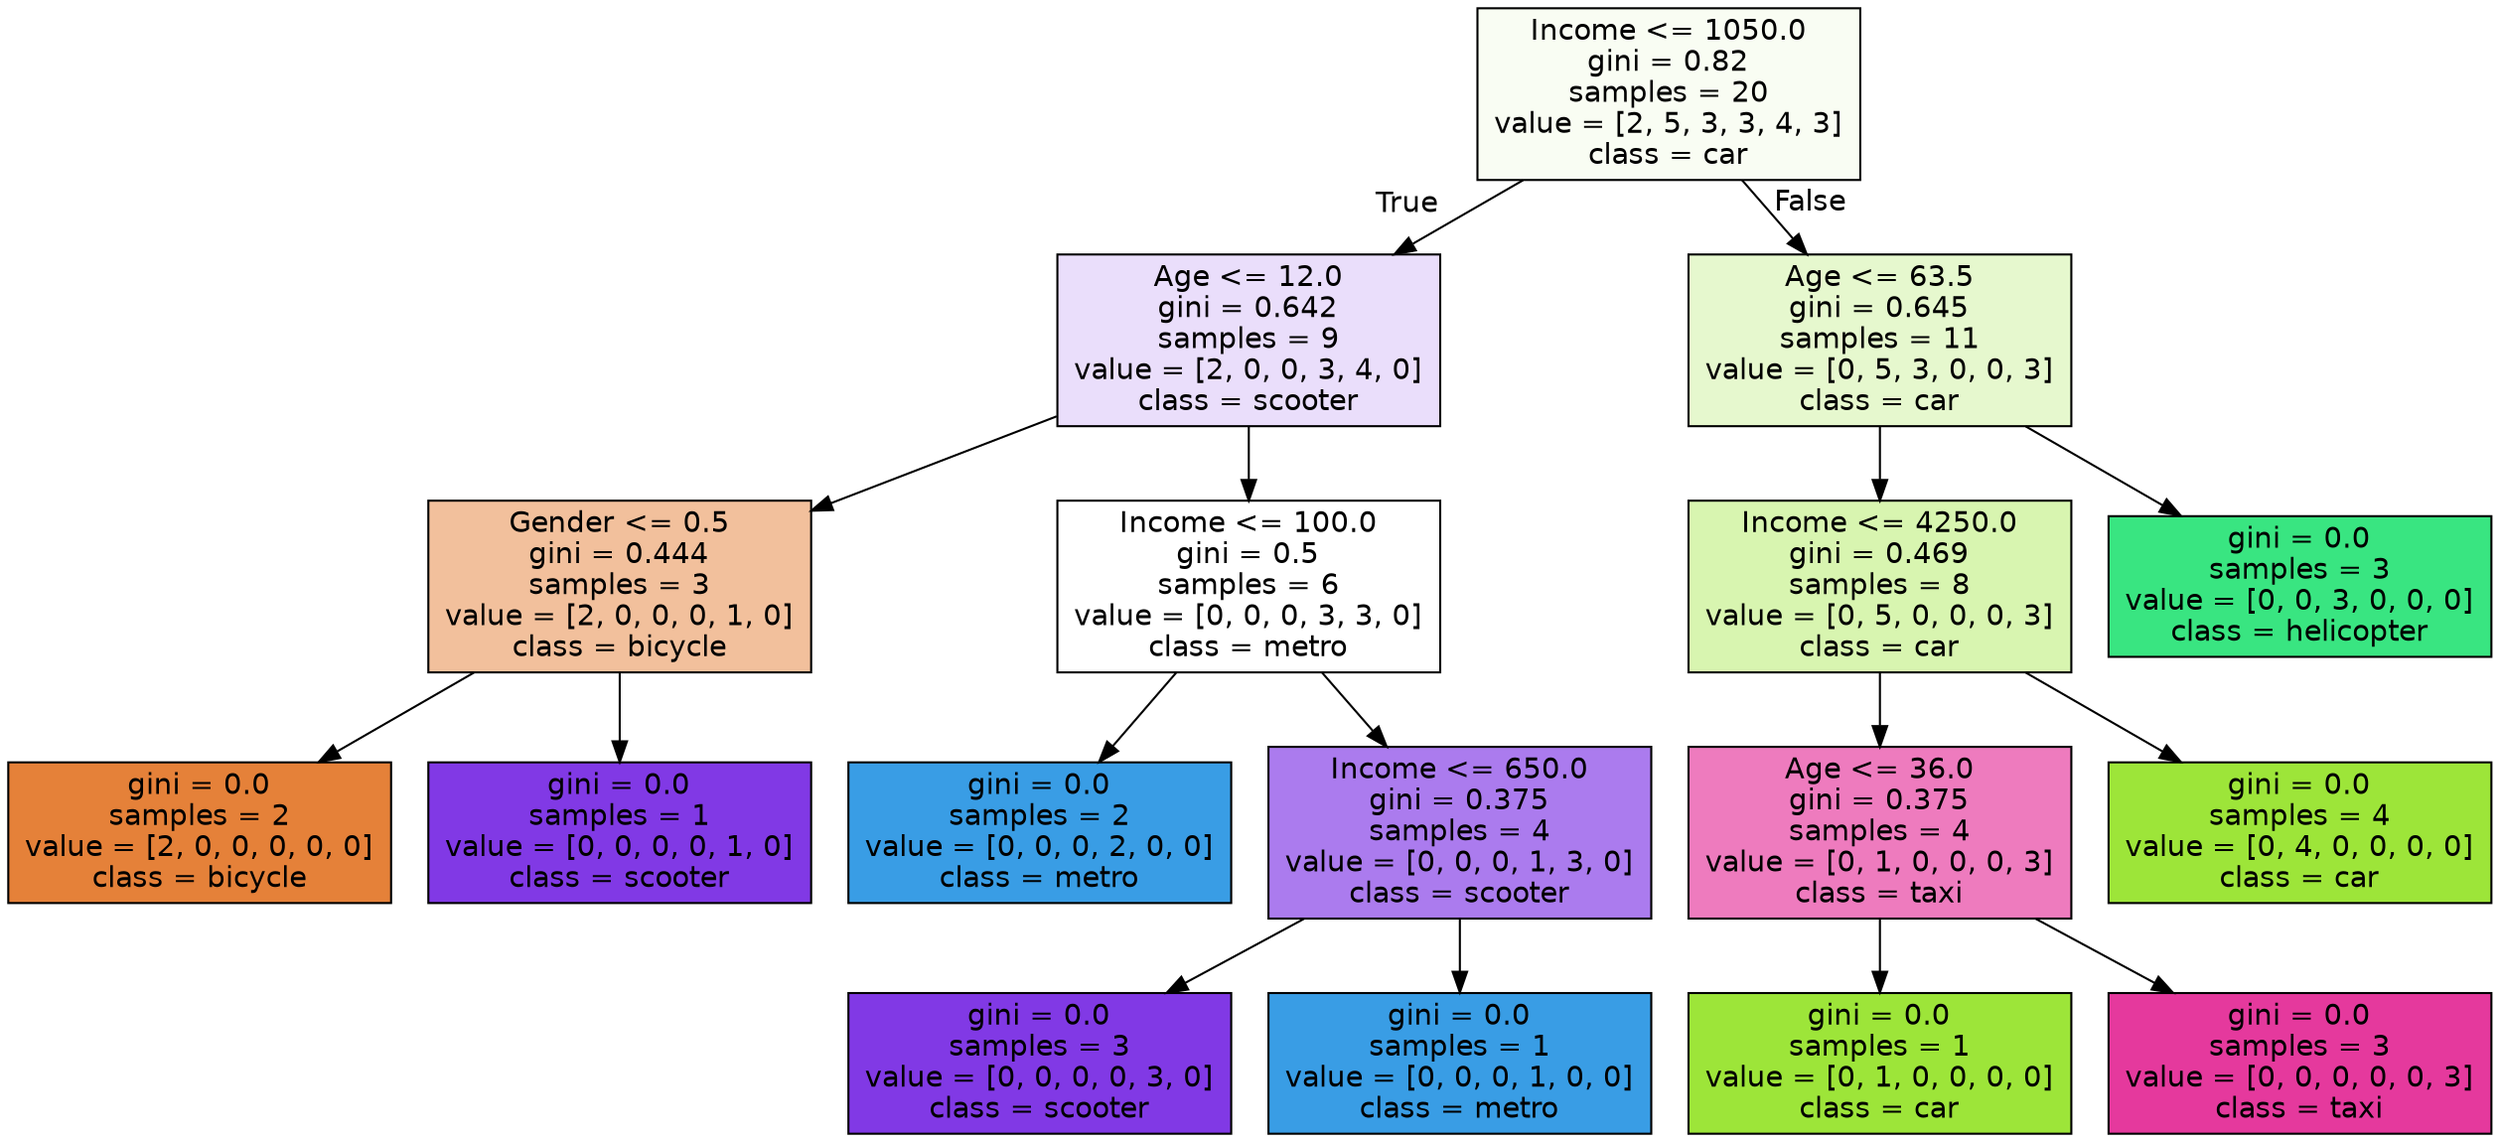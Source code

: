 digraph Tree {
node [shape=box, style="filled", color="black", fontname="helvetica"] ;
edge [fontname="helvetica"] ;
0 [label="Income <= 1050.0\ngini = 0.82\nsamples = 20\nvalue = [2, 5, 3, 3, 4, 3]\nclass = car", fillcolor="#f9fdf3"] ;
1 [label="Age <= 12.0\ngini = 0.642\nsamples = 9\nvalue = [2, 0, 0, 3, 4, 0]\nclass = scooter", fillcolor="#eadefb"] ;
0 -> 1 [labeldistance=2.5, labelangle=45, headlabel="True"] ;
2 [label="Gender <= 0.5\ngini = 0.444\nsamples = 3\nvalue = [2, 0, 0, 0, 1, 0]\nclass = bicycle", fillcolor="#f2c09c"] ;
1 -> 2 ;
3 [label="gini = 0.0\nsamples = 2\nvalue = [2, 0, 0, 0, 0, 0]\nclass = bicycle", fillcolor="#e58139"] ;
2 -> 3 ;
4 [label="gini = 0.0\nsamples = 1\nvalue = [0, 0, 0, 0, 1, 0]\nclass = scooter", fillcolor="#8139e5"] ;
2 -> 4 ;
5 [label="Income <= 100.0\ngini = 0.5\nsamples = 6\nvalue = [0, 0, 0, 3, 3, 0]\nclass = metro", fillcolor="#ffffff"] ;
1 -> 5 ;
6 [label="gini = 0.0\nsamples = 2\nvalue = [0, 0, 0, 2, 0, 0]\nclass = metro", fillcolor="#399de5"] ;
5 -> 6 ;
7 [label="Income <= 650.0\ngini = 0.375\nsamples = 4\nvalue = [0, 0, 0, 1, 3, 0]\nclass = scooter", fillcolor="#ab7bee"] ;
5 -> 7 ;
8 [label="gini = 0.0\nsamples = 3\nvalue = [0, 0, 0, 0, 3, 0]\nclass = scooter", fillcolor="#8139e5"] ;
7 -> 8 ;
9 [label="gini = 0.0\nsamples = 1\nvalue = [0, 0, 0, 1, 0, 0]\nclass = metro", fillcolor="#399de5"] ;
7 -> 9 ;
10 [label="Age <= 63.5\ngini = 0.645\nsamples = 11\nvalue = [0, 5, 3, 0, 0, 3]\nclass = car", fillcolor="#e6f8ce"] ;
0 -> 10 [labeldistance=2.5, labelangle=-45, headlabel="False"] ;
11 [label="Income <= 4250.0\ngini = 0.469\nsamples = 8\nvalue = [0, 5, 0, 0, 0, 3]\nclass = car", fillcolor="#d8f5b0"] ;
10 -> 11 ;
12 [label="Age <= 36.0\ngini = 0.375\nsamples = 4\nvalue = [0, 1, 0, 0, 0, 3]\nclass = taxi", fillcolor="#ee7bbe"] ;
11 -> 12 ;
13 [label="gini = 0.0\nsamples = 1\nvalue = [0, 1, 0, 0, 0, 0]\nclass = car", fillcolor="#9de539"] ;
12 -> 13 ;
14 [label="gini = 0.0\nsamples = 3\nvalue = [0, 0, 0, 0, 0, 3]\nclass = taxi", fillcolor="#e5399d"] ;
12 -> 14 ;
15 [label="gini = 0.0\nsamples = 4\nvalue = [0, 4, 0, 0, 0, 0]\nclass = car", fillcolor="#9de539"] ;
11 -> 15 ;
16 [label="gini = 0.0\nsamples = 3\nvalue = [0, 0, 3, 0, 0, 0]\nclass = helicopter", fillcolor="#39e581"] ;
10 -> 16 ;
}